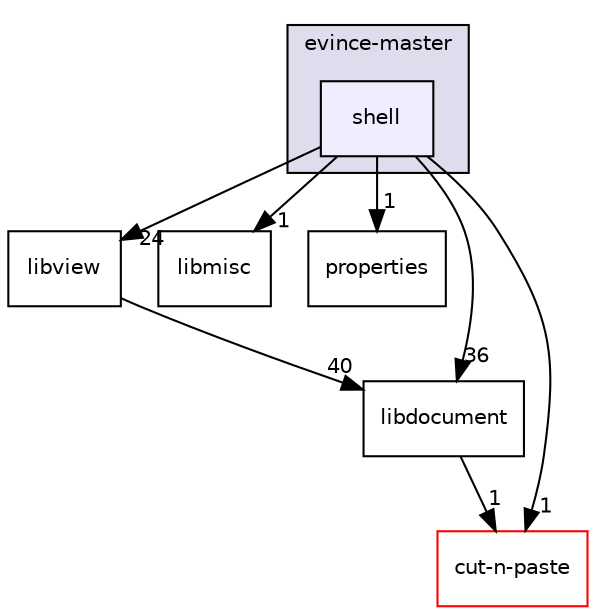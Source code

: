 digraph "evince-master/shell" {
  compound=true
  node [ fontsize="10", fontname="Helvetica"];
  edge [ labelfontsize="10", labelfontname="Helvetica"];
  subgraph clusterdir_3280676015dea8927551146fc343f431 {
    graph [ bgcolor="#ddddee", pencolor="black", label="evince-master" fontname="Helvetica", fontsize="10", URL="dir_3280676015dea8927551146fc343f431.html"]
  dir_03d4a7bd78ff53a92be90255bc24db97 [shape=box, label="shell", style="filled", fillcolor="#eeeeff", pencolor="black", URL="dir_03d4a7bd78ff53a92be90255bc24db97.html"];
  }
  dir_8b322143158b2e883ee9175e4954824a [shape=box label="libview" URL="dir_8b322143158b2e883ee9175e4954824a.html"];
  dir_08b887202959c421d24191eda7d5b732 [shape=box label="libmisc" URL="dir_08b887202959c421d24191eda7d5b732.html"];
  dir_35d8eede49d73d12409acf4199dded71 [shape=box label="properties" URL="dir_35d8eede49d73d12409acf4199dded71.html"];
  dir_66798fc8659e7daf0e5247fc7505c5a3 [shape=box label="cut-n-paste" fillcolor="white" style="filled" color="red" URL="dir_66798fc8659e7daf0e5247fc7505c5a3.html"];
  dir_8afe8fb5d511b91003daab0546f13589 [shape=box label="libdocument" URL="dir_8afe8fb5d511b91003daab0546f13589.html"];
  dir_8b322143158b2e883ee9175e4954824a->dir_8afe8fb5d511b91003daab0546f13589 [headlabel="40", labeldistance=1.5 headhref="dir_000016_000014.html"];
  dir_03d4a7bd78ff53a92be90255bc24db97->dir_8b322143158b2e883ee9175e4954824a [headlabel="24", labeldistance=1.5 headhref="dir_000019_000016.html"];
  dir_03d4a7bd78ff53a92be90255bc24db97->dir_08b887202959c421d24191eda7d5b732 [headlabel="1", labeldistance=1.5 headhref="dir_000019_000015.html"];
  dir_03d4a7bd78ff53a92be90255bc24db97->dir_35d8eede49d73d12409acf4199dded71 [headlabel="1", labeldistance=1.5 headhref="dir_000019_000018.html"];
  dir_03d4a7bd78ff53a92be90255bc24db97->dir_66798fc8659e7daf0e5247fc7505c5a3 [headlabel="1", labeldistance=1.5 headhref="dir_000019_000010.html"];
  dir_03d4a7bd78ff53a92be90255bc24db97->dir_8afe8fb5d511b91003daab0546f13589 [headlabel="36", labeldistance=1.5 headhref="dir_000019_000014.html"];
  dir_8afe8fb5d511b91003daab0546f13589->dir_66798fc8659e7daf0e5247fc7505c5a3 [headlabel="1", labeldistance=1.5 headhref="dir_000014_000010.html"];
}

